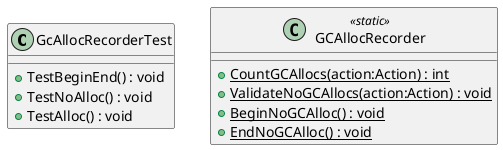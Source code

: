 @startuml
class GcAllocRecorderTest {
    + TestBeginEnd() : void
    + TestNoAlloc() : void
    + TestAlloc() : void
}
class GCAllocRecorder <<static>> {
    + {static} CountGCAllocs(action:Action) : int
    + {static} ValidateNoGCAllocs(action:Action) : void
    + {static} BeginNoGCAlloc() : void
    + {static} EndNoGCAlloc() : void
}
@enduml
